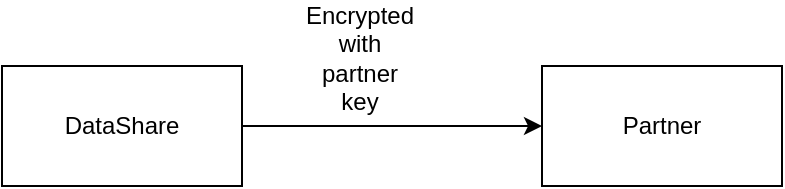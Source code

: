 <mxfile version="16.0.0" type="device"><diagram id="X1-ZMzhP79SUQ_2QiKdN" name="Page-1"><mxGraphModel dx="855" dy="505" grid="1" gridSize="10" guides="1" tooltips="1" connect="1" arrows="1" fold="1" page="1" pageScale="1" pageWidth="2336" pageHeight="1654" math="0" shadow="0"><root><mxCell id="0"/><mxCell id="1" parent="0"/><mxCell id="ZXUZYlxBE030R-nwnwaa-6" style="edgeStyle=orthogonalEdgeStyle;rounded=0;orthogonalLoop=1;jettySize=auto;html=1;exitX=1;exitY=0.5;exitDx=0;exitDy=0;entryX=0;entryY=0.5;entryDx=0;entryDy=0;" edge="1" parent="1" source="ZXUZYlxBE030R-nwnwaa-1" target="ZXUZYlxBE030R-nwnwaa-2"><mxGeometry relative="1" as="geometry"/></mxCell><mxCell id="ZXUZYlxBE030R-nwnwaa-1" value="DataShare" style="rounded=0;whiteSpace=wrap;html=1;" vertex="1" parent="1"><mxGeometry x="500" y="320" width="120" height="60" as="geometry"/></mxCell><mxCell id="ZXUZYlxBE030R-nwnwaa-2" value="Partner&lt;br&gt;" style="rounded=0;whiteSpace=wrap;html=1;" vertex="1" parent="1"><mxGeometry x="770" y="320" width="120" height="60" as="geometry"/></mxCell><mxCell id="ZXUZYlxBE030R-nwnwaa-7" value="Encrypted with partner key" style="text;html=1;strokeColor=none;fillColor=none;align=center;verticalAlign=middle;whiteSpace=wrap;rounded=0;" vertex="1" parent="1"><mxGeometry x="649" y="301" width="60" height="30" as="geometry"/></mxCell></root></mxGraphModel></diagram></mxfile>